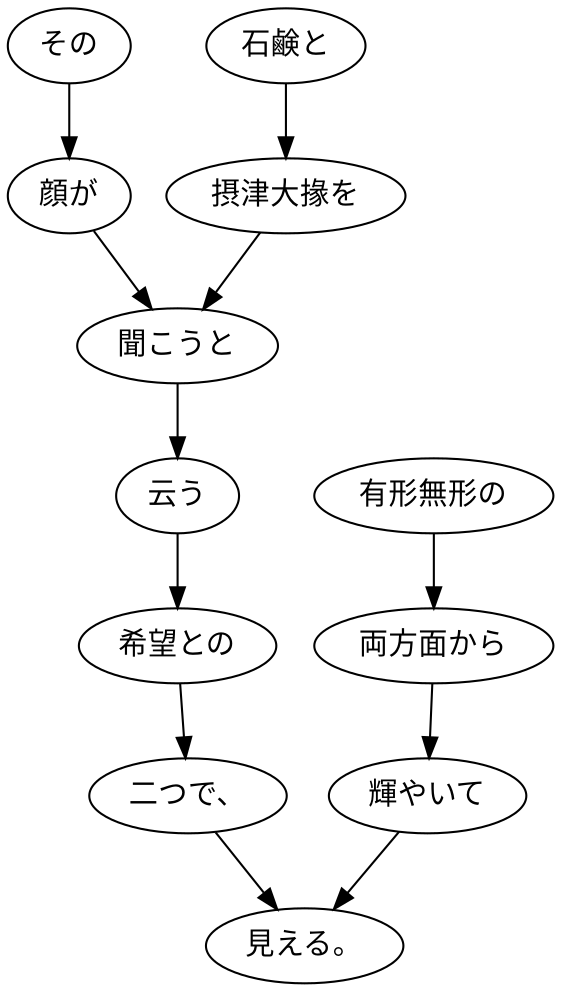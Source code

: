 digraph graph1216 {
	node0 [label="その"];
	node1 [label="顔が"];
	node2 [label="石鹸と"];
	node3 [label="摂津大掾を"];
	node4 [label="聞こうと"];
	node5 [label="云う"];
	node6 [label="希望との"];
	node7 [label="二つで、"];
	node8 [label="有形無形の"];
	node9 [label="両方面から"];
	node10 [label="輝やいて"];
	node11 [label="見える。"];
	node0 -> node1;
	node1 -> node4;
	node2 -> node3;
	node3 -> node4;
	node4 -> node5;
	node5 -> node6;
	node6 -> node7;
	node7 -> node11;
	node8 -> node9;
	node9 -> node10;
	node10 -> node11;
}
